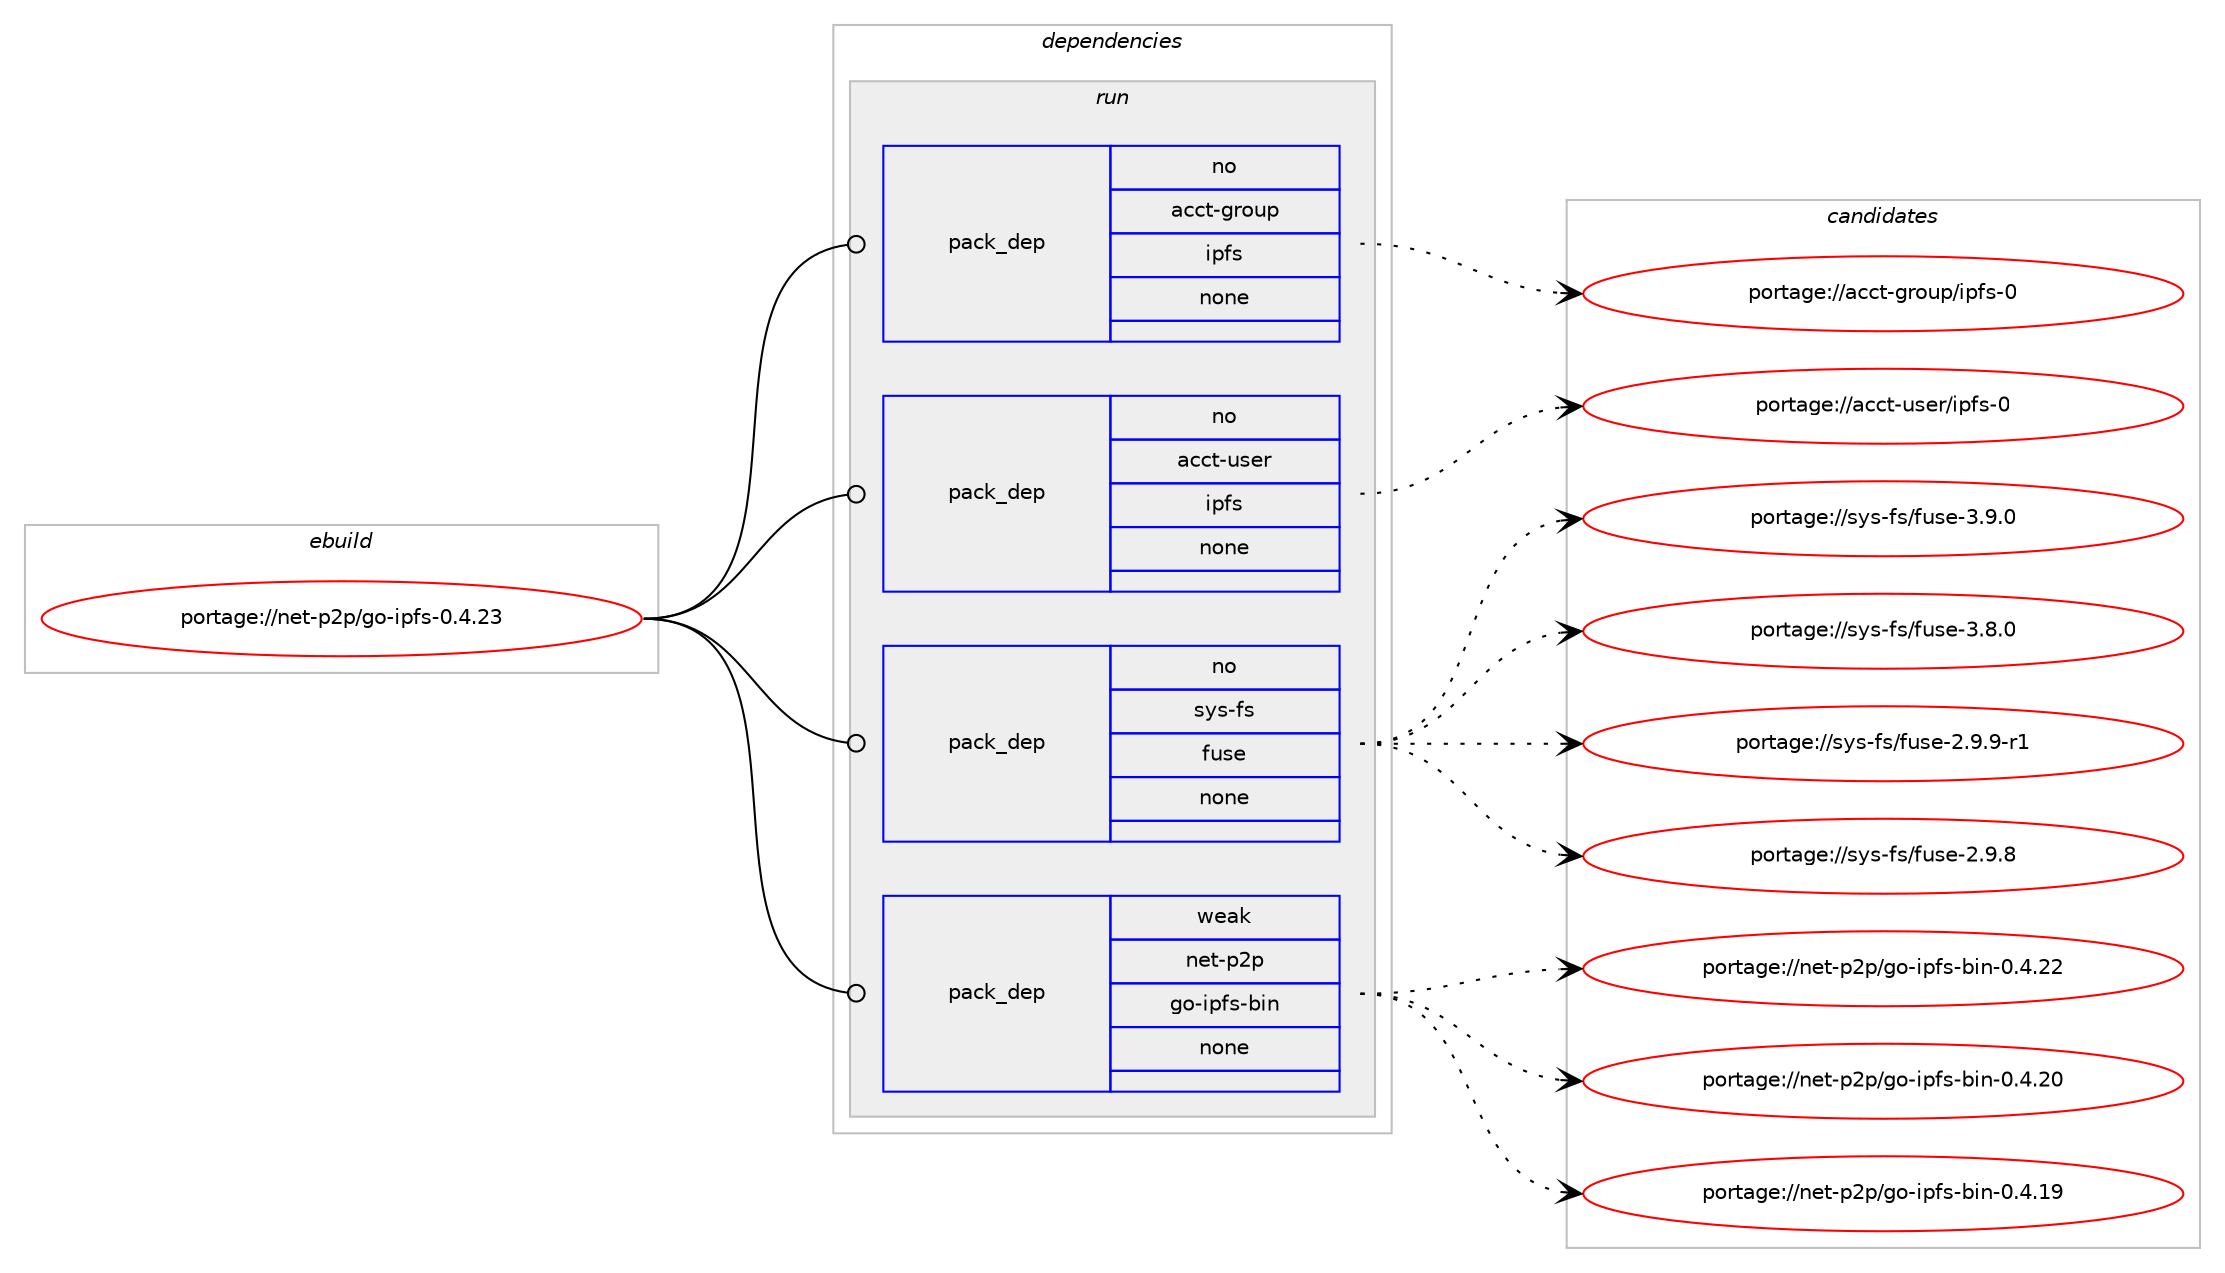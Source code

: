 digraph prolog {

# *************
# Graph options
# *************

newrank=true;
concentrate=true;
compound=true;
graph [rankdir=LR,fontname=Helvetica,fontsize=10,ranksep=1.5];#, ranksep=2.5, nodesep=0.2];
edge  [arrowhead=vee];
node  [fontname=Helvetica,fontsize=10];

# **********
# The ebuild
# **********

subgraph cluster_leftcol {
color=gray;
rank=same;
label=<<i>ebuild</i>>;
id [label="portage://net-p2p/go-ipfs-0.4.23", color=red, width=4, href="../net-p2p/go-ipfs-0.4.23.svg"];
}

# ****************
# The dependencies
# ****************

subgraph cluster_midcol {
color=gray;
label=<<i>dependencies</i>>;
subgraph cluster_compile {
fillcolor="#eeeeee";
style=filled;
label=<<i>compile</i>>;
}
subgraph cluster_compileandrun {
fillcolor="#eeeeee";
style=filled;
label=<<i>compile and run</i>>;
}
subgraph cluster_run {
fillcolor="#eeeeee";
style=filled;
label=<<i>run</i>>;
subgraph pack54010 {
dependency69175 [label=<<TABLE BORDER="0" CELLBORDER="1" CELLSPACING="0" CELLPADDING="4" WIDTH="220"><TR><TD ROWSPAN="6" CELLPADDING="30">pack_dep</TD></TR><TR><TD WIDTH="110">no</TD></TR><TR><TD>acct-group</TD></TR><TR><TD>ipfs</TD></TR><TR><TD>none</TD></TR><TR><TD></TD></TR></TABLE>>, shape=none, color=blue];
}
id:e -> dependency69175:w [weight=20,style="solid",arrowhead="odot"];
subgraph pack54011 {
dependency69176 [label=<<TABLE BORDER="0" CELLBORDER="1" CELLSPACING="0" CELLPADDING="4" WIDTH="220"><TR><TD ROWSPAN="6" CELLPADDING="30">pack_dep</TD></TR><TR><TD WIDTH="110">no</TD></TR><TR><TD>acct-user</TD></TR><TR><TD>ipfs</TD></TR><TR><TD>none</TD></TR><TR><TD></TD></TR></TABLE>>, shape=none, color=blue];
}
id:e -> dependency69176:w [weight=20,style="solid",arrowhead="odot"];
subgraph pack54012 {
dependency69177 [label=<<TABLE BORDER="0" CELLBORDER="1" CELLSPACING="0" CELLPADDING="4" WIDTH="220"><TR><TD ROWSPAN="6" CELLPADDING="30">pack_dep</TD></TR><TR><TD WIDTH="110">no</TD></TR><TR><TD>sys-fs</TD></TR><TR><TD>fuse</TD></TR><TR><TD>none</TD></TR><TR><TD></TD></TR></TABLE>>, shape=none, color=blue];
}
id:e -> dependency69177:w [weight=20,style="solid",arrowhead="odot"];
subgraph pack54013 {
dependency69178 [label=<<TABLE BORDER="0" CELLBORDER="1" CELLSPACING="0" CELLPADDING="4" WIDTH="220"><TR><TD ROWSPAN="6" CELLPADDING="30">pack_dep</TD></TR><TR><TD WIDTH="110">weak</TD></TR><TR><TD>net-p2p</TD></TR><TR><TD>go-ipfs-bin</TD></TR><TR><TD>none</TD></TR><TR><TD></TD></TR></TABLE>>, shape=none, color=blue];
}
id:e -> dependency69178:w [weight=20,style="solid",arrowhead="odot"];
}
}

# **************
# The candidates
# **************

subgraph cluster_choices {
rank=same;
color=gray;
label=<<i>candidates</i>>;

subgraph choice54010 {
color=black;
nodesep=1;
choice97999911645103114111117112471051121021154548 [label="portage://acct-group/ipfs-0", color=red, width=4,href="../acct-group/ipfs-0.svg"];
dependency69175:e -> choice97999911645103114111117112471051121021154548:w [style=dotted,weight="100"];
}
subgraph choice54011 {
color=black;
nodesep=1;
choice97999911645117115101114471051121021154548 [label="portage://acct-user/ipfs-0", color=red, width=4,href="../acct-user/ipfs-0.svg"];
dependency69176:e -> choice97999911645117115101114471051121021154548:w [style=dotted,weight="100"];
}
subgraph choice54012 {
color=black;
nodesep=1;
choice1151211154510211547102117115101455146574648 [label="portage://sys-fs/fuse-3.9.0", color=red, width=4,href="../sys-fs/fuse-3.9.0.svg"];
choice1151211154510211547102117115101455146564648 [label="portage://sys-fs/fuse-3.8.0", color=red, width=4,href="../sys-fs/fuse-3.8.0.svg"];
choice11512111545102115471021171151014550465746574511449 [label="portage://sys-fs/fuse-2.9.9-r1", color=red, width=4,href="../sys-fs/fuse-2.9.9-r1.svg"];
choice1151211154510211547102117115101455046574656 [label="portage://sys-fs/fuse-2.9.8", color=red, width=4,href="../sys-fs/fuse-2.9.8.svg"];
dependency69177:e -> choice1151211154510211547102117115101455146574648:w [style=dotted,weight="100"];
dependency69177:e -> choice1151211154510211547102117115101455146564648:w [style=dotted,weight="100"];
dependency69177:e -> choice11512111545102115471021171151014550465746574511449:w [style=dotted,weight="100"];
dependency69177:e -> choice1151211154510211547102117115101455046574656:w [style=dotted,weight="100"];
}
subgraph choice54013 {
color=black;
nodesep=1;
choice11010111645112501124710311145105112102115459810511045484652465050 [label="portage://net-p2p/go-ipfs-bin-0.4.22", color=red, width=4,href="../net-p2p/go-ipfs-bin-0.4.22.svg"];
choice11010111645112501124710311145105112102115459810511045484652465048 [label="portage://net-p2p/go-ipfs-bin-0.4.20", color=red, width=4,href="../net-p2p/go-ipfs-bin-0.4.20.svg"];
choice11010111645112501124710311145105112102115459810511045484652464957 [label="portage://net-p2p/go-ipfs-bin-0.4.19", color=red, width=4,href="../net-p2p/go-ipfs-bin-0.4.19.svg"];
dependency69178:e -> choice11010111645112501124710311145105112102115459810511045484652465050:w [style=dotted,weight="100"];
dependency69178:e -> choice11010111645112501124710311145105112102115459810511045484652465048:w [style=dotted,weight="100"];
dependency69178:e -> choice11010111645112501124710311145105112102115459810511045484652464957:w [style=dotted,weight="100"];
}
}

}
